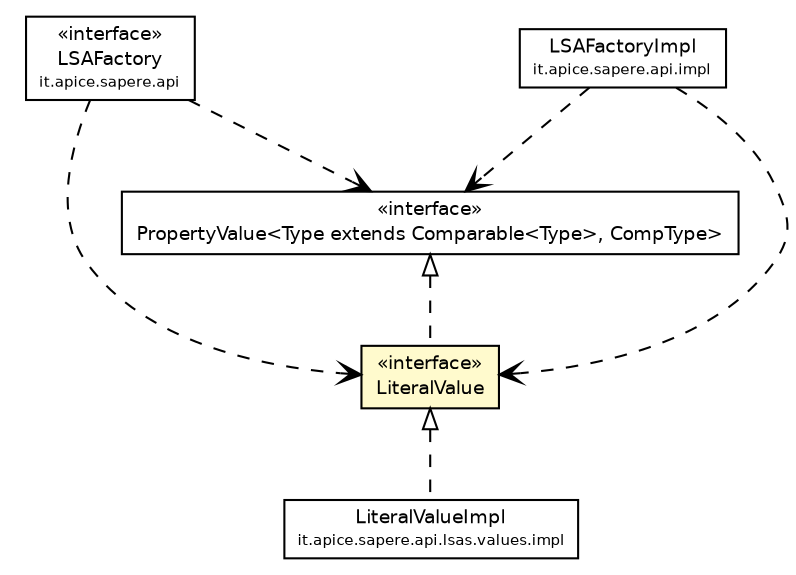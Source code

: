 #!/usr/local/bin/dot
#
# Class diagram 
# Generated by UmlGraph version 4.4 (http://www.spinellis.gr/sw/umlgraph)
#

digraph G {
	edge [fontname="Helvetica",fontsize=10,labelfontname="Helvetica",labelfontsize=10];
	node [fontname="Helvetica",fontsize=10,shape=plaintext];
	// it.apice.sapere.api.LSAFactory
	c38708 [label=<<table border="0" cellborder="1" cellspacing="0" cellpadding="2" port="p" href="../../LSAFactory.html">
		<tr><td><table border="0" cellspacing="0" cellpadding="1">
			<tr><td> &laquo;interface&raquo; </td></tr>
			<tr><td> LSAFactory </td></tr>
			<tr><td><font point-size="7.0"> it.apice.sapere.api </font></td></tr>
		</table></td></tr>
		</table>>, fontname="Helvetica", fontcolor="black", fontsize=9.0];
	// it.apice.sapere.api.lsas.values.PropertyValue<Type extends java.lang.Comparable<Type>, CompType>
	c38769 [label=<<table border="0" cellborder="1" cellspacing="0" cellpadding="2" port="p" href="./PropertyValue.html">
		<tr><td><table border="0" cellspacing="0" cellpadding="1">
			<tr><td> &laquo;interface&raquo; </td></tr>
			<tr><td> PropertyValue&lt;Type extends Comparable&lt;Type&gt;, CompType&gt; </td></tr>
		</table></td></tr>
		</table>>, fontname="Helvetica", fontcolor="black", fontsize=9.0];
	// it.apice.sapere.api.lsas.values.LiteralValue
	c38772 [label=<<table border="0" cellborder="1" cellspacing="0" cellpadding="2" port="p" bgcolor="lemonChiffon" href="./LiteralValue.html">
		<tr><td><table border="0" cellspacing="0" cellpadding="1">
			<tr><td> &laquo;interface&raquo; </td></tr>
			<tr><td> LiteralValue </td></tr>
		</table></td></tr>
		</table>>, fontname="Helvetica", fontcolor="black", fontsize=9.0];
	// it.apice.sapere.api.impl.LSAFactoryImpl
	c38853 [label=<<table border="0" cellborder="1" cellspacing="0" cellpadding="2" port="p" href="../../impl/LSAFactoryImpl.html">
		<tr><td><table border="0" cellspacing="0" cellpadding="1">
			<tr><td> LSAFactoryImpl </td></tr>
			<tr><td><font point-size="7.0"> it.apice.sapere.api.impl </font></td></tr>
		</table></td></tr>
		</table>>, fontname="Helvetica", fontcolor="black", fontsize=9.0];
	// it.apice.sapere.api.lsas.values.impl.LiteralValueImpl
	c38865 [label=<<table border="0" cellborder="1" cellspacing="0" cellpadding="2" port="p" href="./impl/LiteralValueImpl.html">
		<tr><td><table border="0" cellspacing="0" cellpadding="1">
			<tr><td> LiteralValueImpl </td></tr>
			<tr><td><font point-size="7.0"> it.apice.sapere.api.lsas.values.impl </font></td></tr>
		</table></td></tr>
		</table>>, fontname="Helvetica", fontcolor="black", fontsize=9.0];
	//it.apice.sapere.api.lsas.values.LiteralValue implements it.apice.sapere.api.lsas.values.PropertyValue<Type extends java.lang.Comparable<Type>, CompType>
	c38769:p -> c38772:p [dir=back,arrowtail=empty,style=dashed];
	//it.apice.sapere.api.lsas.values.impl.LiteralValueImpl implements it.apice.sapere.api.lsas.values.LiteralValue
	c38772:p -> c38865:p [dir=back,arrowtail=empty,style=dashed];
	// it.apice.sapere.api.LSAFactory DEPEND it.apice.sapere.api.lsas.values.LiteralValue
	c38708:p -> c38772:p [taillabel="", label="", headlabel="", fontname="Helvetica", fontcolor="black", fontsize=10.0, color="black", arrowhead=open, style=dashed];
	// it.apice.sapere.api.LSAFactory DEPEND it.apice.sapere.api.lsas.values.PropertyValue<Type extends java.lang.Comparable<Type>, CompType>
	c38708:p -> c38769:p [taillabel="", label="", headlabel="", fontname="Helvetica", fontcolor="black", fontsize=10.0, color="black", arrowhead=open, style=dashed];
	// it.apice.sapere.api.impl.LSAFactoryImpl DEPEND it.apice.sapere.api.lsas.values.LiteralValue
	c38853:p -> c38772:p [taillabel="", label="", headlabel="", fontname="Helvetica", fontcolor="black", fontsize=10.0, color="black", arrowhead=open, style=dashed];
	// it.apice.sapere.api.impl.LSAFactoryImpl DEPEND it.apice.sapere.api.lsas.values.PropertyValue<Type extends java.lang.Comparable<Type>, CompType>
	c38853:p -> c38769:p [taillabel="", label="", headlabel="", fontname="Helvetica", fontcolor="black", fontsize=10.0, color="black", arrowhead=open, style=dashed];
}

